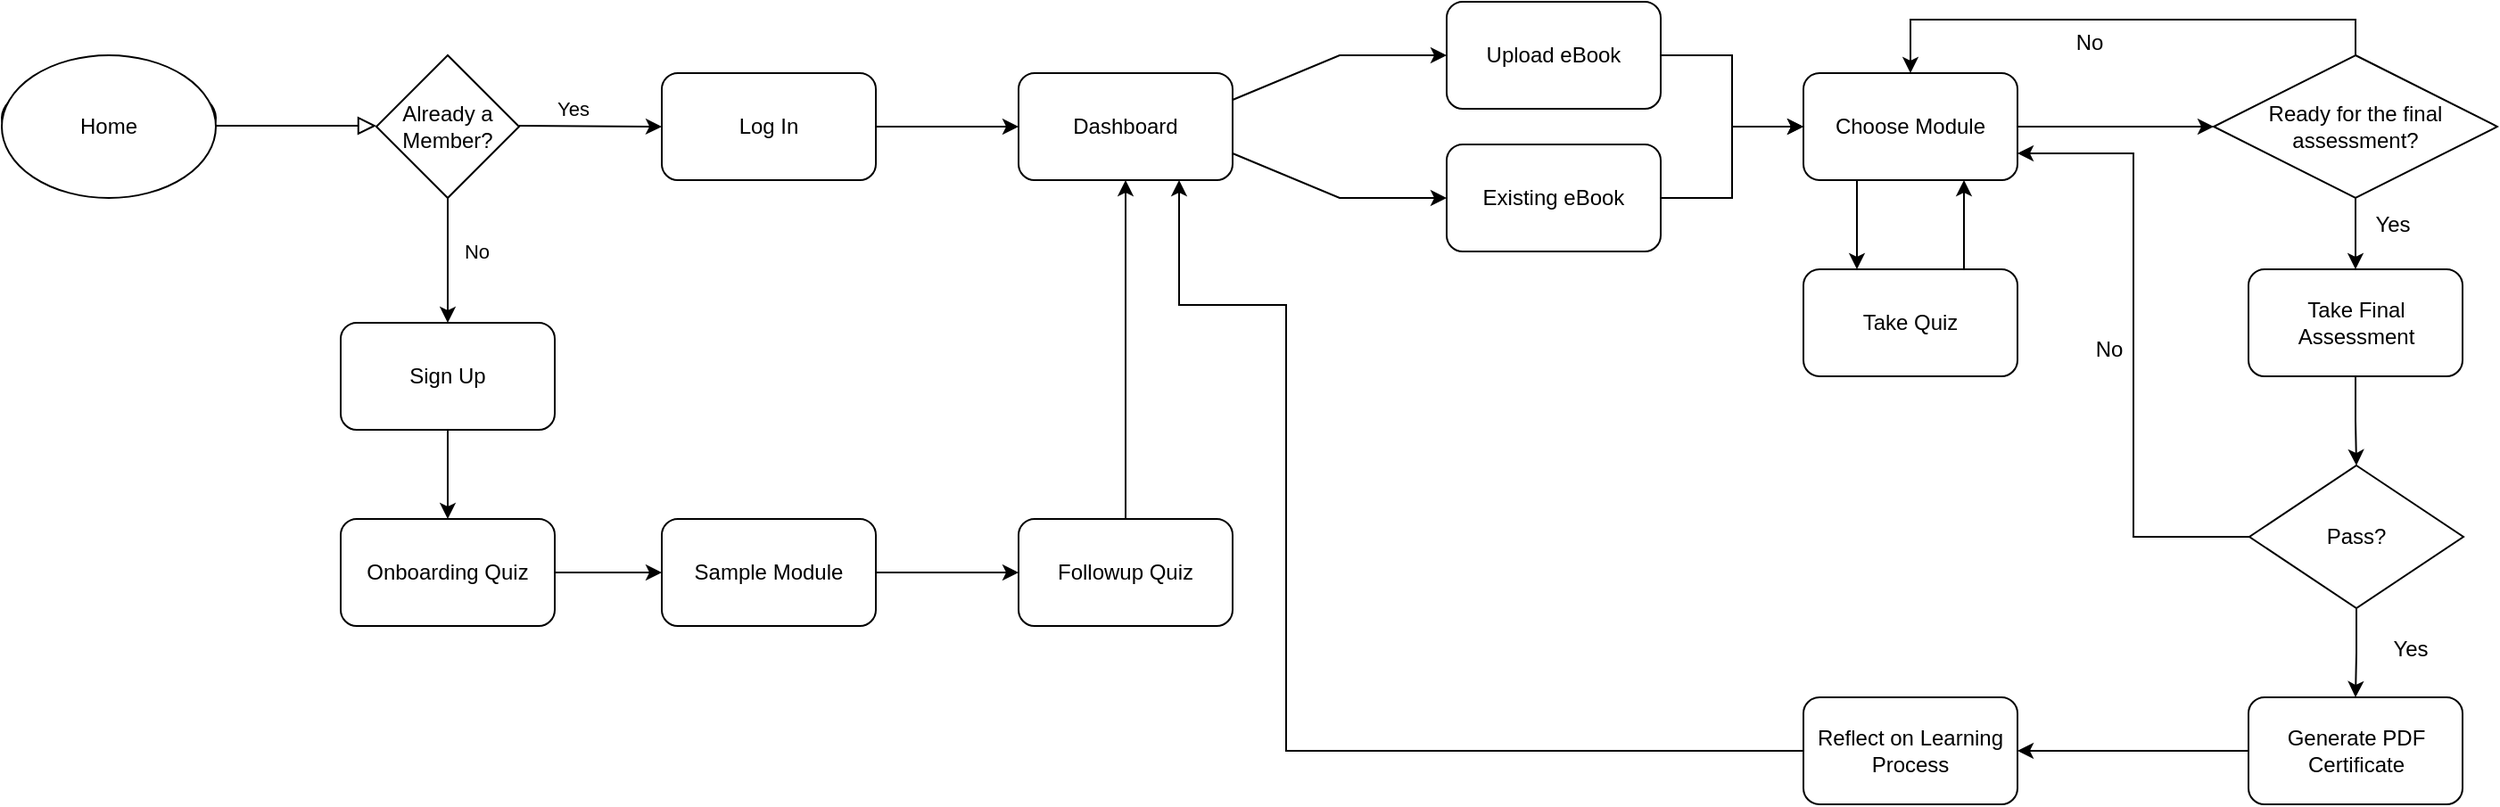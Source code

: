 <mxfile version="26.0.10">
  <diagram id="C5RBs43oDa-KdzZeNtuy" name="Page-1">
    <mxGraphModel grid="1" page="1" gridSize="10" guides="1" tooltips="1" connect="1" arrows="1" fold="1" pageScale="1" pageWidth="827" pageHeight="1169" math="0" shadow="0">
      <root>
        <mxCell id="WIyWlLk6GJQsqaUBKTNV-0" />
        <mxCell id="WIyWlLk6GJQsqaUBKTNV-1" parent="WIyWlLk6GJQsqaUBKTNV-0" />
        <mxCell id="WIyWlLk6GJQsqaUBKTNV-2" value="" style="rounded=0;html=1;jettySize=auto;orthogonalLoop=1;fontSize=11;endArrow=block;endFill=0;endSize=8;strokeWidth=1;shadow=0;labelBackgroundColor=none;edgeStyle=orthogonalEdgeStyle;" edge="1" parent="WIyWlLk6GJQsqaUBKTNV-1">
          <mxGeometry relative="1" as="geometry">
            <mxPoint x="180" y="79.5" as="sourcePoint" />
            <mxPoint x="270" y="79.5" as="targetPoint" />
          </mxGeometry>
        </mxCell>
        <mxCell id="RWZ15xZ19rsbDqaBEoon-0" value="Sign Up/Login Page" style="ellipse;whiteSpace=wrap;html=1;" vertex="1" parent="WIyWlLk6GJQsqaUBKTNV-1">
          <mxGeometry x="60" y="50" width="120" height="50" as="geometry" />
        </mxCell>
        <mxCell id="h8t-NTVXWmXoUnEV0asV-0" value="Already a Member?" style="rhombus;whiteSpace=wrap;html=1;" vertex="1" parent="WIyWlLk6GJQsqaUBKTNV-1">
          <mxGeometry x="270" y="40" width="80" height="80" as="geometry" />
        </mxCell>
        <mxCell id="h8t-NTVXWmXoUnEV0asV-1" value="Home" style="ellipse;whiteSpace=wrap;html=1;" vertex="1" parent="WIyWlLk6GJQsqaUBKTNV-1">
          <mxGeometry x="60" y="40" width="120" height="80" as="geometry" />
        </mxCell>
        <mxCell id="RWZ15xZ19rsbDqaBEoon-2" value="" style="endArrow=classic;html=1;rounded=0;exitX=0.5;exitY=1;exitDx=0;exitDy=0;" edge="1" parent="WIyWlLk6GJQsqaUBKTNV-1" source="h8t-NTVXWmXoUnEV0asV-0">
          <mxGeometry width="50" height="50" relative="1" as="geometry">
            <mxPoint x="310" y="150" as="sourcePoint" />
            <mxPoint x="310" y="190" as="targetPoint" />
          </mxGeometry>
        </mxCell>
        <mxCell id="RWZ15xZ19rsbDqaBEoon-3" value="Yes" style="edgeLabel;html=1;align=center;verticalAlign=middle;resizable=0;points=[];" vertex="1" connectable="0" parent="RWZ15xZ19rsbDqaBEoon-2">
          <mxGeometry x="-0.423" y="3" relative="1" as="geometry">
            <mxPoint x="67" y="-70" as="offset" />
          </mxGeometry>
        </mxCell>
        <mxCell id="RWZ15xZ19rsbDqaBEoon-4" value="No" style="edgeLabel;html=1;align=center;verticalAlign=middle;resizable=0;points=[];" vertex="1" connectable="0" parent="WIyWlLk6GJQsqaUBKTNV-1">
          <mxGeometry x="320" y="160" as="geometry">
            <mxPoint x="6" y="-10" as="offset" />
          </mxGeometry>
        </mxCell>
        <mxCell id="h8t-NTVXWmXoUnEV0asV-2" value="Log In" style="rounded=1;whiteSpace=wrap;html=1;" vertex="1" parent="WIyWlLk6GJQsqaUBKTNV-1">
          <mxGeometry x="430" y="50" width="120" height="60" as="geometry" />
        </mxCell>
        <mxCell id="RWZ15xZ19rsbDqaBEoon-1" value="" style="endArrow=classic;html=1;rounded=0;entryX=0;entryY=0.5;entryDx=0;entryDy=0;" edge="1" parent="WIyWlLk6GJQsqaUBKTNV-1" target="h8t-NTVXWmXoUnEV0asV-2">
          <mxGeometry width="50" height="50" relative="1" as="geometry">
            <mxPoint x="350" y="79.5" as="sourcePoint" />
            <mxPoint x="420" y="79.5" as="targetPoint" />
          </mxGeometry>
        </mxCell>
        <mxCell id="h8t-NTVXWmXoUnEV0asV-5" style="edgeStyle=orthogonalEdgeStyle;rounded=0;orthogonalLoop=1;jettySize=auto;html=1;exitX=0.5;exitY=1;exitDx=0;exitDy=0;entryX=0.5;entryY=0;entryDx=0;entryDy=0;" edge="1" parent="WIyWlLk6GJQsqaUBKTNV-1" source="h8t-NTVXWmXoUnEV0asV-3" target="h8t-NTVXWmXoUnEV0asV-4">
          <mxGeometry relative="1" as="geometry" />
        </mxCell>
        <mxCell id="h8t-NTVXWmXoUnEV0asV-3" value="Sign Up" style="rounded=1;whiteSpace=wrap;html=1;" vertex="1" parent="WIyWlLk6GJQsqaUBKTNV-1">
          <mxGeometry x="250" y="190" width="120" height="60" as="geometry" />
        </mxCell>
        <mxCell id="h8t-NTVXWmXoUnEV0asV-7" style="edgeStyle=orthogonalEdgeStyle;rounded=0;orthogonalLoop=1;jettySize=auto;html=1;exitX=1;exitY=0.5;exitDx=0;exitDy=0;" edge="1" parent="WIyWlLk6GJQsqaUBKTNV-1" source="h8t-NTVXWmXoUnEV0asV-4" target="h8t-NTVXWmXoUnEV0asV-6">
          <mxGeometry relative="1" as="geometry" />
        </mxCell>
        <mxCell id="h8t-NTVXWmXoUnEV0asV-4" value="Onboarding Quiz" style="rounded=1;whiteSpace=wrap;html=1;" vertex="1" parent="WIyWlLk6GJQsqaUBKTNV-1">
          <mxGeometry x="250" y="300" width="120" height="60" as="geometry" />
        </mxCell>
        <mxCell id="RWZ15xZ19rsbDqaBEoon-5" value="Dashboard" style="rounded=1;whiteSpace=wrap;html=1;" vertex="1" parent="WIyWlLk6GJQsqaUBKTNV-1">
          <mxGeometry x="630" y="50" width="120" height="60" as="geometry" />
        </mxCell>
        <mxCell id="h8t-NTVXWmXoUnEV0asV-9" style="edgeStyle=orthogonalEdgeStyle;rounded=0;orthogonalLoop=1;jettySize=auto;html=1;exitX=1;exitY=0.5;exitDx=0;exitDy=0;entryX=0;entryY=0.5;entryDx=0;entryDy=0;" edge="1" parent="WIyWlLk6GJQsqaUBKTNV-1" source="h8t-NTVXWmXoUnEV0asV-6" target="h8t-NTVXWmXoUnEV0asV-8">
          <mxGeometry relative="1" as="geometry" />
        </mxCell>
        <mxCell id="h8t-NTVXWmXoUnEV0asV-6" value="Sample Module" style="rounded=1;whiteSpace=wrap;html=1;" vertex="1" parent="WIyWlLk6GJQsqaUBKTNV-1">
          <mxGeometry x="430" y="300" width="120" height="60" as="geometry" />
        </mxCell>
        <mxCell id="RWZ15xZ19rsbDqaBEoon-6" value="" style="endArrow=classic;html=1;rounded=0;entryX=0;entryY=0.5;entryDx=0;entryDy=0;exitX=1;exitY=0.5;exitDx=0;exitDy=0;" edge="1" parent="WIyWlLk6GJQsqaUBKTNV-1" source="h8t-NTVXWmXoUnEV0asV-2" target="RWZ15xZ19rsbDqaBEoon-5">
          <mxGeometry width="50" height="50" relative="1" as="geometry">
            <mxPoint x="560" y="120" as="sourcePoint" />
            <mxPoint x="610" y="70" as="targetPoint" />
          </mxGeometry>
        </mxCell>
        <mxCell id="h8t-NTVXWmXoUnEV0asV-10" style="edgeStyle=orthogonalEdgeStyle;rounded=0;orthogonalLoop=1;jettySize=auto;html=1;exitX=0.5;exitY=0;exitDx=0;exitDy=0;entryX=0.5;entryY=1;entryDx=0;entryDy=0;" edge="1" parent="WIyWlLk6GJQsqaUBKTNV-1" source="h8t-NTVXWmXoUnEV0asV-8" target="RWZ15xZ19rsbDqaBEoon-5">
          <mxGeometry relative="1" as="geometry" />
        </mxCell>
        <mxCell id="h8t-NTVXWmXoUnEV0asV-8" value="Followup Quiz" style="rounded=1;whiteSpace=wrap;html=1;" vertex="1" parent="WIyWlLk6GJQsqaUBKTNV-1">
          <mxGeometry x="630" y="300" width="120" height="60" as="geometry" />
        </mxCell>
        <mxCell id="RWZ15xZ19rsbDqaBEoon-18" style="edgeStyle=orthogonalEdgeStyle;rounded=0;orthogonalLoop=1;jettySize=auto;html=1;entryX=0;entryY=0.5;entryDx=0;entryDy=0;" edge="1" parent="WIyWlLk6GJQsqaUBKTNV-1" source="RWZ15xZ19rsbDqaBEoon-7" target="RWZ15xZ19rsbDqaBEoon-17">
          <mxGeometry relative="1" as="geometry" />
        </mxCell>
        <mxCell id="RWZ15xZ19rsbDqaBEoon-7" value="Upload eBook" style="rounded=1;whiteSpace=wrap;html=1;" vertex="1" parent="WIyWlLk6GJQsqaUBKTNV-1">
          <mxGeometry x="870" y="10" width="120" height="60" as="geometry" />
        </mxCell>
        <mxCell id="RWZ15xZ19rsbDqaBEoon-13" value="" style="endArrow=classic;html=1;rounded=0;exitX=1;exitY=0.75;exitDx=0;exitDy=0;" edge="1" parent="WIyWlLk6GJQsqaUBKTNV-1" source="RWZ15xZ19rsbDqaBEoon-5" target="RWZ15xZ19rsbDqaBEoon-14">
          <mxGeometry width="50" height="50" relative="1" as="geometry">
            <mxPoint x="770" y="80" as="sourcePoint" />
            <mxPoint x="830" y="70" as="targetPoint" />
            <Array as="points">
              <mxPoint x="810" y="120" />
            </Array>
          </mxGeometry>
        </mxCell>
        <mxCell id="RWZ15xZ19rsbDqaBEoon-16" style="edgeStyle=orthogonalEdgeStyle;rounded=0;orthogonalLoop=1;jettySize=auto;html=1;exitX=1;exitY=0.5;exitDx=0;exitDy=0;" edge="1" parent="WIyWlLk6GJQsqaUBKTNV-1" source="RWZ15xZ19rsbDqaBEoon-14" target="RWZ15xZ19rsbDqaBEoon-17">
          <mxGeometry relative="1" as="geometry">
            <mxPoint x="1080" y="120" as="targetPoint" />
          </mxGeometry>
        </mxCell>
        <mxCell id="RWZ15xZ19rsbDqaBEoon-14" value="Existing eBook" style="rounded=1;whiteSpace=wrap;html=1;" vertex="1" parent="WIyWlLk6GJQsqaUBKTNV-1">
          <mxGeometry x="870" y="90" width="120" height="60" as="geometry" />
        </mxCell>
        <mxCell id="RWZ15xZ19rsbDqaBEoon-15" value="" style="endArrow=classic;html=1;rounded=0;exitX=1;exitY=0.25;exitDx=0;exitDy=0;entryX=0;entryY=0.5;entryDx=0;entryDy=0;" edge="1" parent="WIyWlLk6GJQsqaUBKTNV-1" source="RWZ15xZ19rsbDqaBEoon-5" target="RWZ15xZ19rsbDqaBEoon-7">
          <mxGeometry width="50" height="50" relative="1" as="geometry">
            <mxPoint x="750" y="45" as="sourcePoint" />
            <mxPoint x="870" y="70" as="targetPoint" />
            <Array as="points">
              <mxPoint x="810" y="40" />
            </Array>
          </mxGeometry>
        </mxCell>
        <mxCell id="RWZ15xZ19rsbDqaBEoon-19" style="edgeStyle=orthogonalEdgeStyle;rounded=0;orthogonalLoop=1;jettySize=auto;html=1;entryX=0.25;entryY=0;entryDx=0;entryDy=0;exitX=0.25;exitY=1;exitDx=0;exitDy=0;" edge="1" parent="WIyWlLk6GJQsqaUBKTNV-1" source="RWZ15xZ19rsbDqaBEoon-17" target="RWZ15xZ19rsbDqaBEoon-20">
          <mxGeometry relative="1" as="geometry">
            <mxPoint x="1240" y="80" as="targetPoint" />
            <Array as="points" />
          </mxGeometry>
        </mxCell>
        <mxCell id="RWZ15xZ19rsbDqaBEoon-23" style="edgeStyle=orthogonalEdgeStyle;rounded=0;orthogonalLoop=1;jettySize=auto;html=1;entryX=0;entryY=0.5;entryDx=0;entryDy=0;" edge="1" parent="WIyWlLk6GJQsqaUBKTNV-1" source="RWZ15xZ19rsbDqaBEoon-17" target="RWZ15xZ19rsbDqaBEoon-24">
          <mxGeometry relative="1" as="geometry">
            <mxPoint x="1240" y="80" as="targetPoint" />
          </mxGeometry>
        </mxCell>
        <mxCell id="RWZ15xZ19rsbDqaBEoon-17" value="Choose Module" style="rounded=1;whiteSpace=wrap;html=1;" vertex="1" parent="WIyWlLk6GJQsqaUBKTNV-1">
          <mxGeometry x="1070" y="50" width="120" height="60" as="geometry" />
        </mxCell>
        <mxCell id="RWZ15xZ19rsbDqaBEoon-28" style="edgeStyle=orthogonalEdgeStyle;rounded=0;orthogonalLoop=1;jettySize=auto;html=1;exitX=0.75;exitY=0;exitDx=0;exitDy=0;entryX=0.75;entryY=1;entryDx=0;entryDy=0;" edge="1" parent="WIyWlLk6GJQsqaUBKTNV-1" source="RWZ15xZ19rsbDqaBEoon-20" target="RWZ15xZ19rsbDqaBEoon-17">
          <mxGeometry relative="1" as="geometry" />
        </mxCell>
        <mxCell id="RWZ15xZ19rsbDqaBEoon-20" value="Take Quiz" style="rounded=1;whiteSpace=wrap;html=1;" vertex="1" parent="WIyWlLk6GJQsqaUBKTNV-1">
          <mxGeometry x="1070" y="160" width="120" height="60" as="geometry" />
        </mxCell>
        <mxCell id="RWZ15xZ19rsbDqaBEoon-25" style="edgeStyle=orthogonalEdgeStyle;rounded=0;orthogonalLoop=1;jettySize=auto;html=1;exitX=0.5;exitY=0;exitDx=0;exitDy=0;entryX=0.5;entryY=0;entryDx=0;entryDy=0;" edge="1" parent="WIyWlLk6GJQsqaUBKTNV-1" source="RWZ15xZ19rsbDqaBEoon-24" target="RWZ15xZ19rsbDqaBEoon-17">
          <mxGeometry relative="1" as="geometry" />
        </mxCell>
        <mxCell id="RWZ15xZ19rsbDqaBEoon-33" style="edgeStyle=orthogonalEdgeStyle;rounded=0;orthogonalLoop=1;jettySize=auto;html=1;entryX=0.5;entryY=0;entryDx=0;entryDy=0;" edge="1" parent="WIyWlLk6GJQsqaUBKTNV-1" source="RWZ15xZ19rsbDqaBEoon-24" target="RWZ15xZ19rsbDqaBEoon-31">
          <mxGeometry relative="1" as="geometry" />
        </mxCell>
        <mxCell id="RWZ15xZ19rsbDqaBEoon-24" value="Ready for the final assessment?" style="rhombus;whiteSpace=wrap;html=1;" vertex="1" parent="WIyWlLk6GJQsqaUBKTNV-1">
          <mxGeometry x="1300" y="40" width="159" height="80" as="geometry" />
        </mxCell>
        <mxCell id="RWZ15xZ19rsbDqaBEoon-26" value="No" style="text;html=1;align=center;verticalAlign=middle;resizable=0;points=[];autosize=1;strokeColor=none;fillColor=none;" vertex="1" parent="WIyWlLk6GJQsqaUBKTNV-1">
          <mxGeometry x="1210" y="18" width="40" height="30" as="geometry" />
        </mxCell>
        <mxCell id="RWZ15xZ19rsbDqaBEoon-35" style="edgeStyle=orthogonalEdgeStyle;rounded=0;orthogonalLoop=1;jettySize=auto;html=1;entryX=0.5;entryY=0;entryDx=0;entryDy=0;" edge="1" parent="WIyWlLk6GJQsqaUBKTNV-1" source="RWZ15xZ19rsbDqaBEoon-31" target="RWZ15xZ19rsbDqaBEoon-34">
          <mxGeometry relative="1" as="geometry" />
        </mxCell>
        <mxCell id="RWZ15xZ19rsbDqaBEoon-31" value="Take Final Assessment" style="rounded=1;whiteSpace=wrap;html=1;" vertex="1" parent="WIyWlLk6GJQsqaUBKTNV-1">
          <mxGeometry x="1319.5" y="160" width="120" height="60" as="geometry" />
        </mxCell>
        <mxCell id="RWZ15xZ19rsbDqaBEoon-37" style="edgeStyle=orthogonalEdgeStyle;rounded=0;orthogonalLoop=1;jettySize=auto;html=1;entryX=0.5;entryY=0;entryDx=0;entryDy=0;" edge="1" parent="WIyWlLk6GJQsqaUBKTNV-1" source="RWZ15xZ19rsbDqaBEoon-34" target="RWZ15xZ19rsbDqaBEoon-36">
          <mxGeometry relative="1" as="geometry" />
        </mxCell>
        <mxCell id="RWZ15xZ19rsbDqaBEoon-40" style="edgeStyle=orthogonalEdgeStyle;rounded=0;orthogonalLoop=1;jettySize=auto;html=1;exitX=0;exitY=0.5;exitDx=0;exitDy=0;entryX=1;entryY=0.75;entryDx=0;entryDy=0;" edge="1" parent="WIyWlLk6GJQsqaUBKTNV-1" source="RWZ15xZ19rsbDqaBEoon-34" target="RWZ15xZ19rsbDqaBEoon-17">
          <mxGeometry relative="1" as="geometry" />
        </mxCell>
        <mxCell id="RWZ15xZ19rsbDqaBEoon-34" value="Pass?" style="rhombus;whiteSpace=wrap;html=1;" vertex="1" parent="WIyWlLk6GJQsqaUBKTNV-1">
          <mxGeometry x="1320" y="270" width="120" height="80" as="geometry" />
        </mxCell>
        <mxCell id="RWZ15xZ19rsbDqaBEoon-36" value="Generate PDF Certificate" style="rounded=1;whiteSpace=wrap;html=1;" vertex="1" parent="WIyWlLk6GJQsqaUBKTNV-1">
          <mxGeometry x="1319.5" y="400" width="120" height="60" as="geometry" />
        </mxCell>
        <mxCell id="RWZ15xZ19rsbDqaBEoon-38" value="Yes" style="text;html=1;align=center;verticalAlign=middle;resizable=0;points=[];autosize=1;strokeColor=none;fillColor=none;" vertex="1" parent="WIyWlLk6GJQsqaUBKTNV-1">
          <mxGeometry x="1380" y="120" width="40" height="30" as="geometry" />
        </mxCell>
        <mxCell id="RWZ15xZ19rsbDqaBEoon-39" value="Yes" style="text;html=1;align=center;verticalAlign=middle;resizable=0;points=[];autosize=1;strokeColor=none;fillColor=none;" vertex="1" parent="WIyWlLk6GJQsqaUBKTNV-1">
          <mxGeometry x="1390" y="358" width="40" height="30" as="geometry" />
        </mxCell>
        <mxCell id="RWZ15xZ19rsbDqaBEoon-41" value="No" style="text;html=1;align=center;verticalAlign=middle;resizable=0;points=[];autosize=1;strokeColor=none;fillColor=none;" vertex="1" parent="WIyWlLk6GJQsqaUBKTNV-1">
          <mxGeometry x="1221" y="190" width="40" height="30" as="geometry" />
        </mxCell>
        <mxCell id="nXVCO_rMM9CuODGKlKXi-2" style="edgeStyle=orthogonalEdgeStyle;rounded=0;orthogonalLoop=1;jettySize=auto;html=1;entryX=1;entryY=0.5;entryDx=0;entryDy=0;exitX=0;exitY=0.5;exitDx=0;exitDy=0;" edge="1" parent="WIyWlLk6GJQsqaUBKTNV-1" source="RWZ15xZ19rsbDqaBEoon-36">
          <mxGeometry relative="1" as="geometry">
            <mxPoint x="1190" y="430" as="targetPoint" />
            <mxPoint x="1200" y="429.5" as="sourcePoint" />
          </mxGeometry>
        </mxCell>
        <mxCell id="nXVCO_rMM9CuODGKlKXi-3" value="Reflect on Learning Process" style="rounded=1;whiteSpace=wrap;html=1;" vertex="1" parent="WIyWlLk6GJQsqaUBKTNV-1">
          <mxGeometry x="1070" y="400" width="120" height="60" as="geometry" />
        </mxCell>
        <mxCell id="nXVCO_rMM9CuODGKlKXi-4" value="" style="endArrow=classic;html=1;rounded=0;exitX=0;exitY=0.5;exitDx=0;exitDy=0;entryX=0.75;entryY=1;entryDx=0;entryDy=0;" edge="1" parent="WIyWlLk6GJQsqaUBKTNV-1" source="nXVCO_rMM9CuODGKlKXi-3" target="RWZ15xZ19rsbDqaBEoon-5">
          <mxGeometry width="50" height="50" relative="1" as="geometry">
            <mxPoint x="700" y="420" as="sourcePoint" />
            <mxPoint x="750" y="370" as="targetPoint" />
            <Array as="points">
              <mxPoint x="780" y="430" />
              <mxPoint x="780" y="180" />
              <mxPoint x="720" y="180" />
            </Array>
          </mxGeometry>
        </mxCell>
      </root>
    </mxGraphModel>
  </diagram>
</mxfile>
